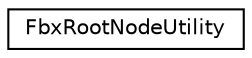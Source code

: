 digraph "クラス階層図"
{
  edge [fontname="Helvetica",fontsize="10",labelfontname="Helvetica",labelfontsize="10"];
  node [fontname="Helvetica",fontsize="10",shape=record];
  rankdir="LR";
  Node0 [label="FbxRootNodeUtility",height=0.2,width=0.4,color="black", fillcolor="white", style="filled",URL="$class_fbx_root_node_utility.html",tooltip="This class collects static functions for manipulating Fbx_Root nodes. Fbx_Root nodes were used to ori..."];
}

